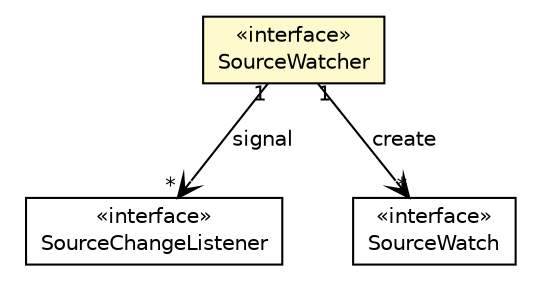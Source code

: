 #!/usr/local/bin/dot
#
# Class diagram 
# Generated by UMLGraph version R5_6-24-gf6e263 (http://www.umlgraph.org/)
#

digraph G {
	edge [fontname="Helvetica",fontsize=10,labelfontname="Helvetica",labelfontsize=10];
	node [fontname="Helvetica",fontsize=10,shape=plaintext];
	nodesep=0.25;
	ranksep=0.5;
	// org.qiweb.spi.dev.DevShellSPI.SourceWatcher
	c14782 [label=<<table title="org.qiweb.spi.dev.DevShellSPI.SourceWatcher" border="0" cellborder="1" cellspacing="0" cellpadding="2" port="p" bgcolor="lemonChiffon" href="./DevShellSPI.SourceWatcher.html">
		<tr><td><table border="0" cellspacing="0" cellpadding="1">
<tr><td align="center" balign="center"> &#171;interface&#187; </td></tr>
<tr><td align="center" balign="center"> SourceWatcher </td></tr>
		</table></td></tr>
		</table>>, URL="./DevShellSPI.SourceWatcher.html", fontname="Helvetica", fontcolor="black", fontsize=10.0];
	// org.qiweb.spi.dev.DevShellSPI.SourceChangeListener
	c14783 [label=<<table title="org.qiweb.spi.dev.DevShellSPI.SourceChangeListener" border="0" cellborder="1" cellspacing="0" cellpadding="2" port="p" href="./DevShellSPI.SourceChangeListener.html">
		<tr><td><table border="0" cellspacing="0" cellpadding="1">
<tr><td align="center" balign="center"> &#171;interface&#187; </td></tr>
<tr><td align="center" balign="center"> SourceChangeListener </td></tr>
		</table></td></tr>
		</table>>, URL="./DevShellSPI.SourceChangeListener.html", fontname="Helvetica", fontcolor="black", fontsize=10.0];
	// org.qiweb.spi.dev.DevShellSPI.SourceWatch
	c14784 [label=<<table title="org.qiweb.spi.dev.DevShellSPI.SourceWatch" border="0" cellborder="1" cellspacing="0" cellpadding="2" port="p" href="./DevShellSPI.SourceWatch.html">
		<tr><td><table border="0" cellspacing="0" cellpadding="1">
<tr><td align="center" balign="center"> &#171;interface&#187; </td></tr>
<tr><td align="center" balign="center"> SourceWatch </td></tr>
		</table></td></tr>
		</table>>, URL="./DevShellSPI.SourceWatch.html", fontname="Helvetica", fontcolor="black", fontsize=10.0];
	// org.qiweb.spi.dev.DevShellSPI.SourceWatcher NAVASSOC org.qiweb.spi.dev.DevShellSPI.SourceChangeListener
	c14782:p -> c14783:p [taillabel="1", label="signal", headlabel="*", fontname="Helvetica", fontcolor="black", fontsize=10.0, color="black", arrowhead=open];
	// org.qiweb.spi.dev.DevShellSPI.SourceWatcher NAVASSOC org.qiweb.spi.dev.DevShellSPI.SourceWatch
	c14782:p -> c14784:p [taillabel="1", label="create", headlabel="*", fontname="Helvetica", fontcolor="black", fontsize=10.0, color="black", arrowhead=open];
}


